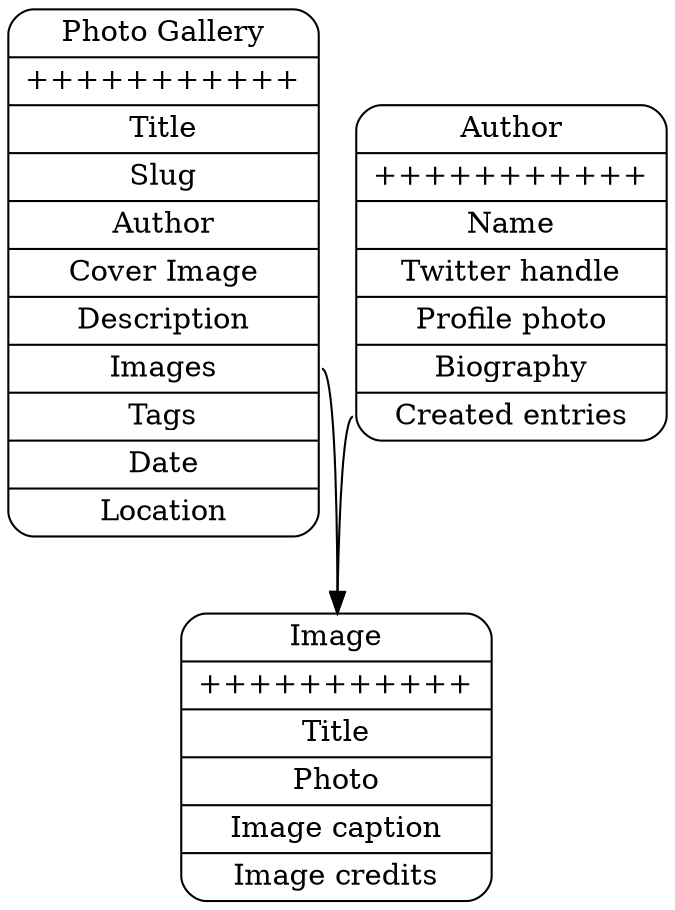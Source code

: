 
digraph obj {
  node[shape=record];

  PhotoGallery [label="{Photo Gallery | +++++++++++ | <title> Title|<slug> Slug|<author> Author|<coverImage> Cover Image|<description> Description|<images> Images|<tags> Tags|<date> Date|<location> Location}" shape=Mrecord];
  Image [label="{Image | +++++++++++ | <title> Title|<photo> Photo|<imageCaption> Image caption|<imageCredits> Image credits}" shape=Mrecord];
  Author [label="{Author | +++++++++++ | <name> Name|<twitterHandle> Twitter handle|<profilePhoto> Profile photo|<biography> Biography|<createdEntries> Created entries}" shape=Mrecord];

  PhotoGallery:images -> Image [dir="forward"];
  Author:createdEntries -> Image [dir="forward"];
}


